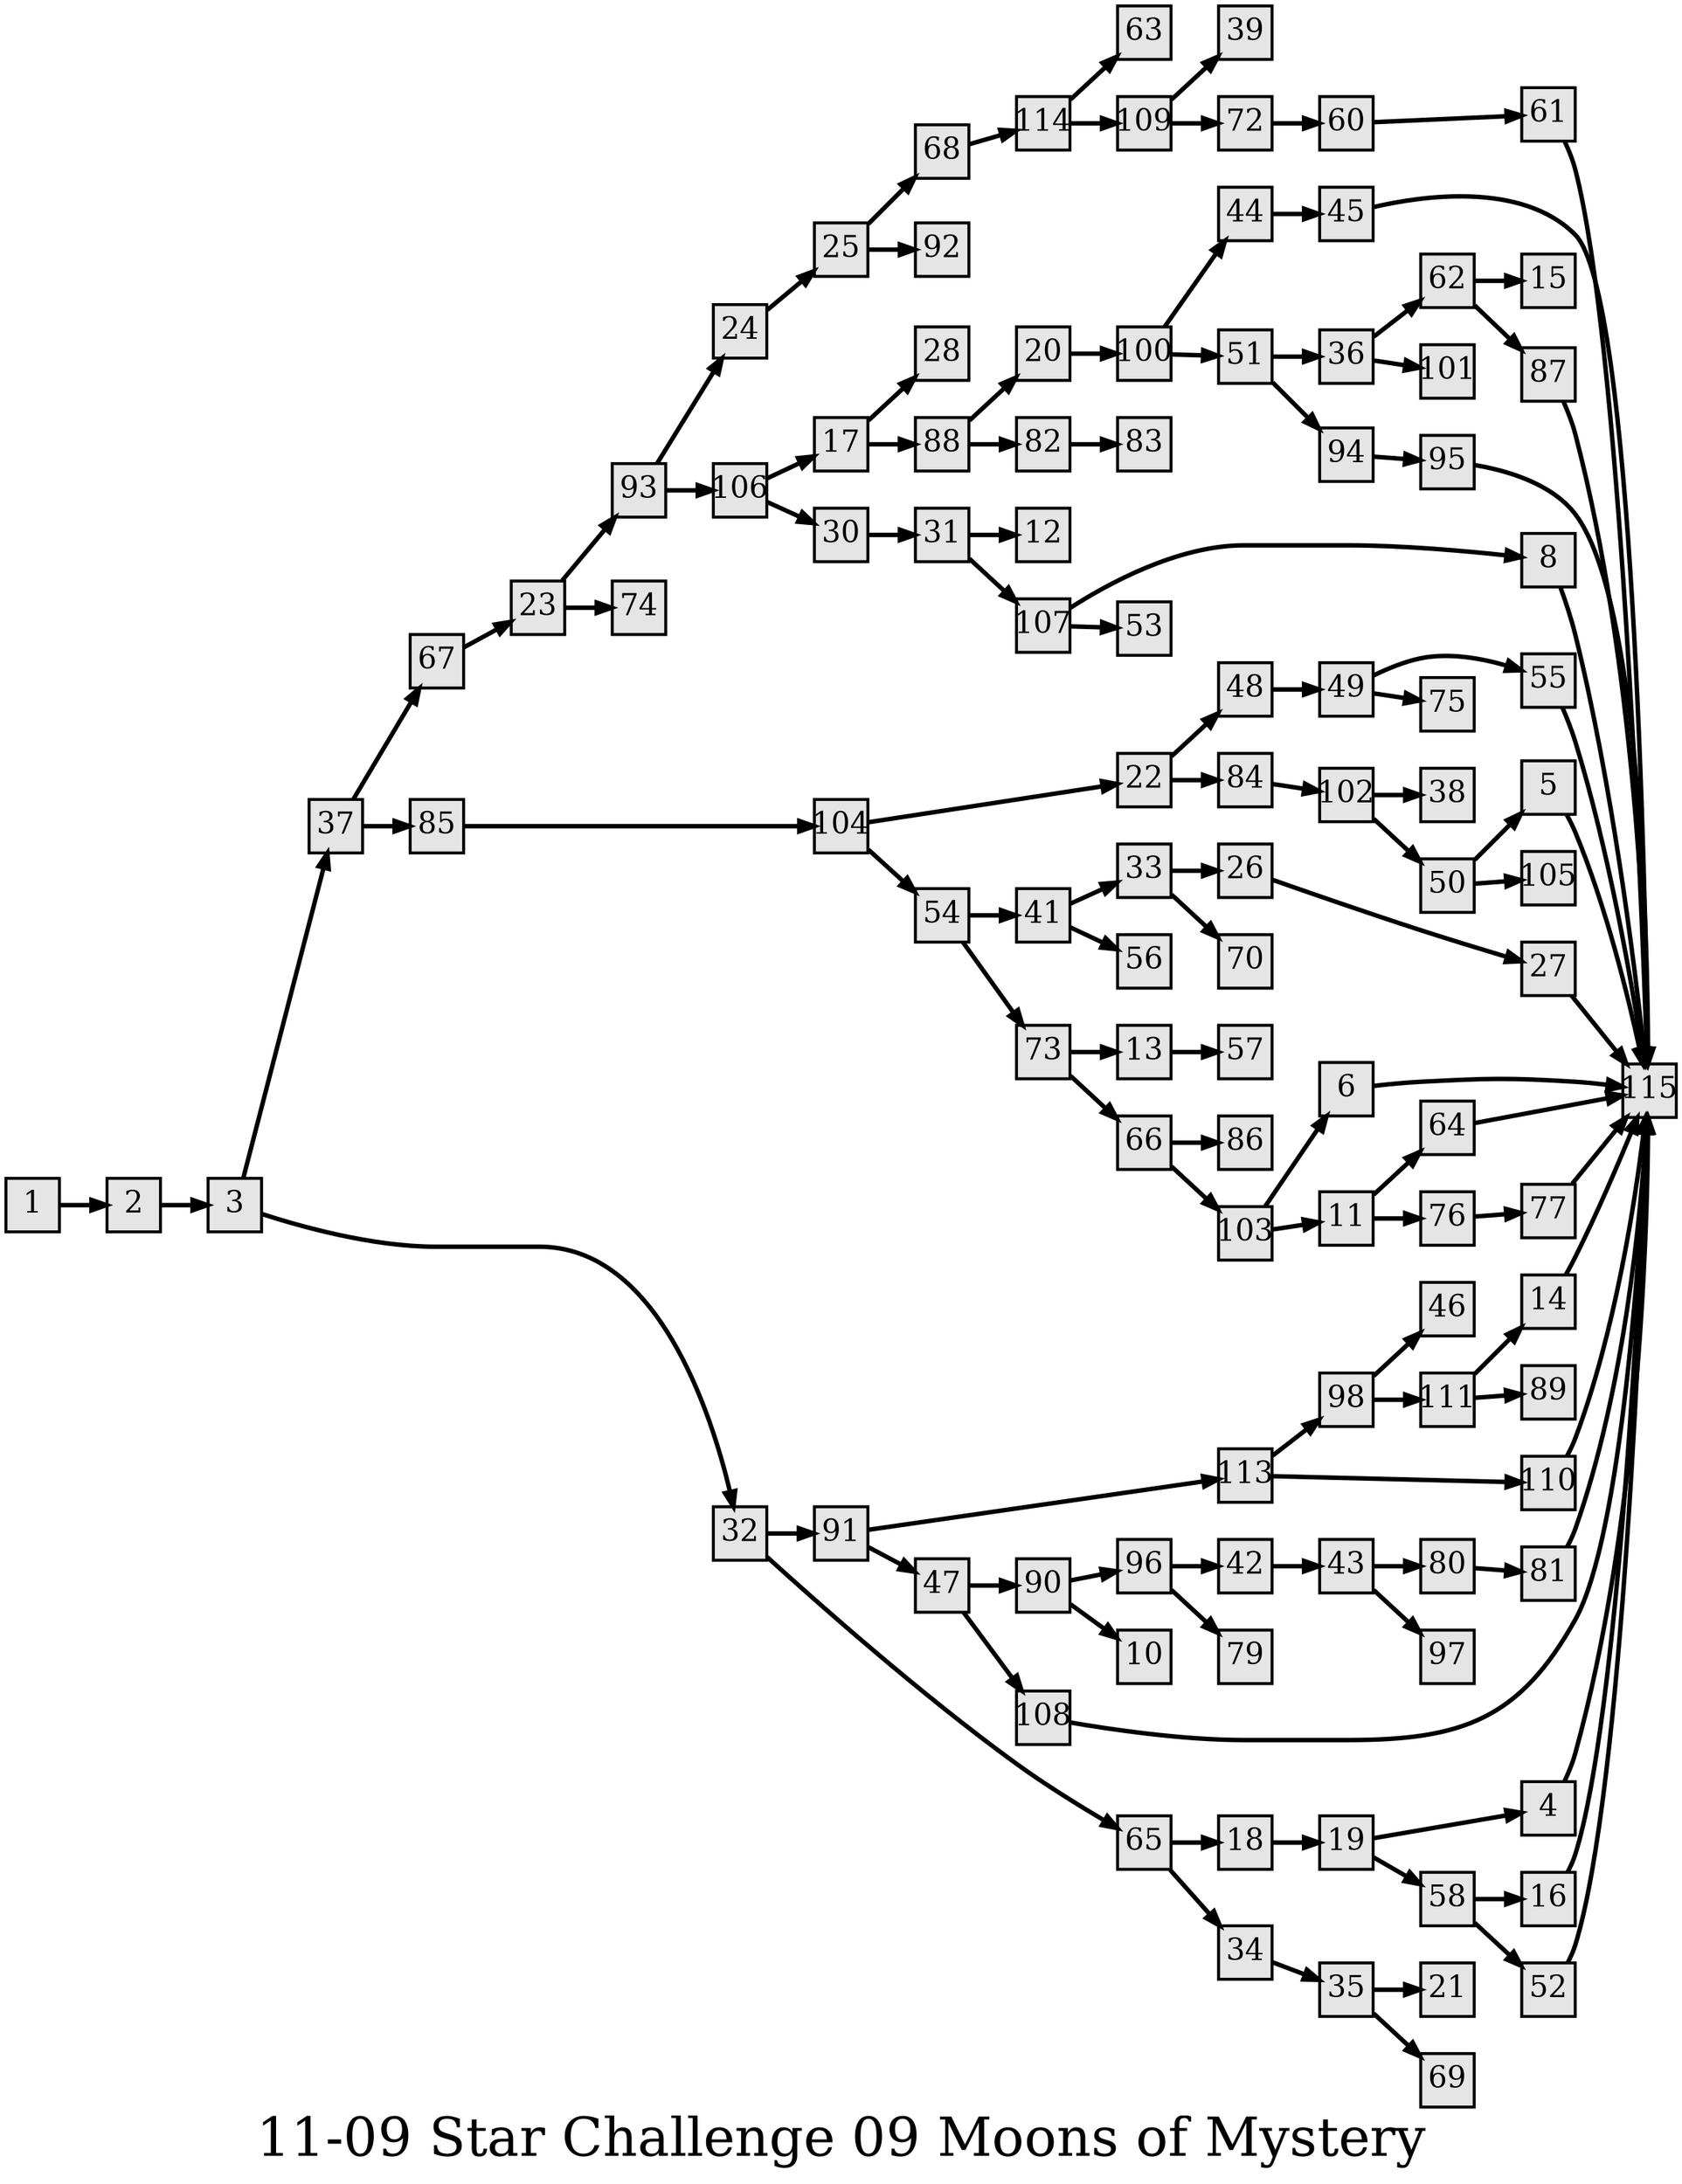 digraph g{
  graph [ label="11-09 Star Challenge 09 Moons of Mystery" rankdir=LR, ordering=out, fontsize=36, nodesep="0.35", ranksep="0.45"];
  node  [shape=rect, penwidth=2, fontsize=20, style=filled, fillcolor=grey90, margin="0,0", labelfloat=true, regular=true, fixedsize=true];
  edge  [labelfloat=true, penwidth=3, fontsize=12];
  // ---;
  // group  : Katz;
  // id     :;
  // gbid   :;
  // series :;
  // title  :;
  // author :;
  // credit:;
  // - name : Kylie McGregor;
  // role : encoder;
  // date : 2017-08-24;
  // - name : Jeremy Douglass;
  // role : editor;
  // date : 2017-10-19;
  // render:;
  // - name   : small;
  // styles : gvStyles-small.txt;
  // engine : dot;
  // comment: >;
  
  // ---;
  
  // From | To | Label;
  
  1 -> 2;
  2 -> 3;
  3 -> 37;
  3 -> 32;
  4 -> 115;
  5 -> 115;
  6 -> 115;
  8 -> 115;
  11 -> 64;
  11 -> 76;
  13 -> 57;
  14 -> 115;
  16 -> 115;
  17 -> 28;
  17 -> 88;
  18 -> 19;
  19 -> 4;
  19 -> 58;
  20 -> 100;
  22 -> 48;
  22 -> 84;
  23 -> 93;
  23 -> 74;
  24 -> 25;
  25 -> 68;
  25 -> 92;
  26 -> 27;
  27 -> 115;
  30 -> 31;
  31 -> 12;
  31 -> 107;
  32 -> 91;
  32 -> 65;
  33 -> 26;
  33 -> 70;
  34 -> 35;
  35 -> 21;
  35 -> 69;
  36 -> 62;
  36 -> 101;
  37 -> 67;
  37 -> 85;
  41 -> 33;
  41 -> 56;
  42 -> 43;
  43 -> 80;
  43 -> 97;
  44 -> 45;
  45 -> 115;
  47 -> 90;
  47 -> 108;
  48 -> 49;
  49 -> 55;
  49 -> 75;
  50 -> 5;
  50 -> 105;
  51 -> 36;
  51 -> 94;
  52 -> 115;
  54 -> 41;
  54 -> 73;
  55 -> 115;
  58 -> 16;
  58 -> 52;
  60 -> 61;
  61 -> 115;
  62 -> 15;
  62 -> 87;
  64 -> 115;
  65 -> 18;
  65 -> 34;
  66 -> 86;
  66 -> 103;
  67 -> 23;
  68 -> 114;
  72 -> 60;
  73 -> 13;
  73 -> 66;
  76 -> 77;
  77 -> 115;
  80 -> 81;
  81 -> 115;
  82 -> 83;
  84 -> 102;
  85 -> 104;
  87 -> 115;
  88 -> 20;
  88 -> 82;
  90 -> 96;
  90 -> 10;
  91 -> 113;
  91 -> 47;
  93 -> 24;
  93 -> 106;
  94 -> 95;
  95 -> 115;
  96 -> 42;
  96 -> 79;
  98 -> 46;
  98 -> 111;
  100 -> 44;
  100 -> 51;
  102 -> 38;
  102 -> 50;
  103 -> 6;
  103 -> 11;
  104 -> 22;
  104 -> 54;
  106 -> 17;
  106 -> 30;
  107 -> 8;
  107 -> 53;
  108 -> 115;
  109 -> 39;
  109 -> 72;
  110 -> 115;
  111 -> 14;
  111 -> 89;
  113 -> 98;
  113 -> 110;
  114 -> 63;
  114 -> 109;
}


